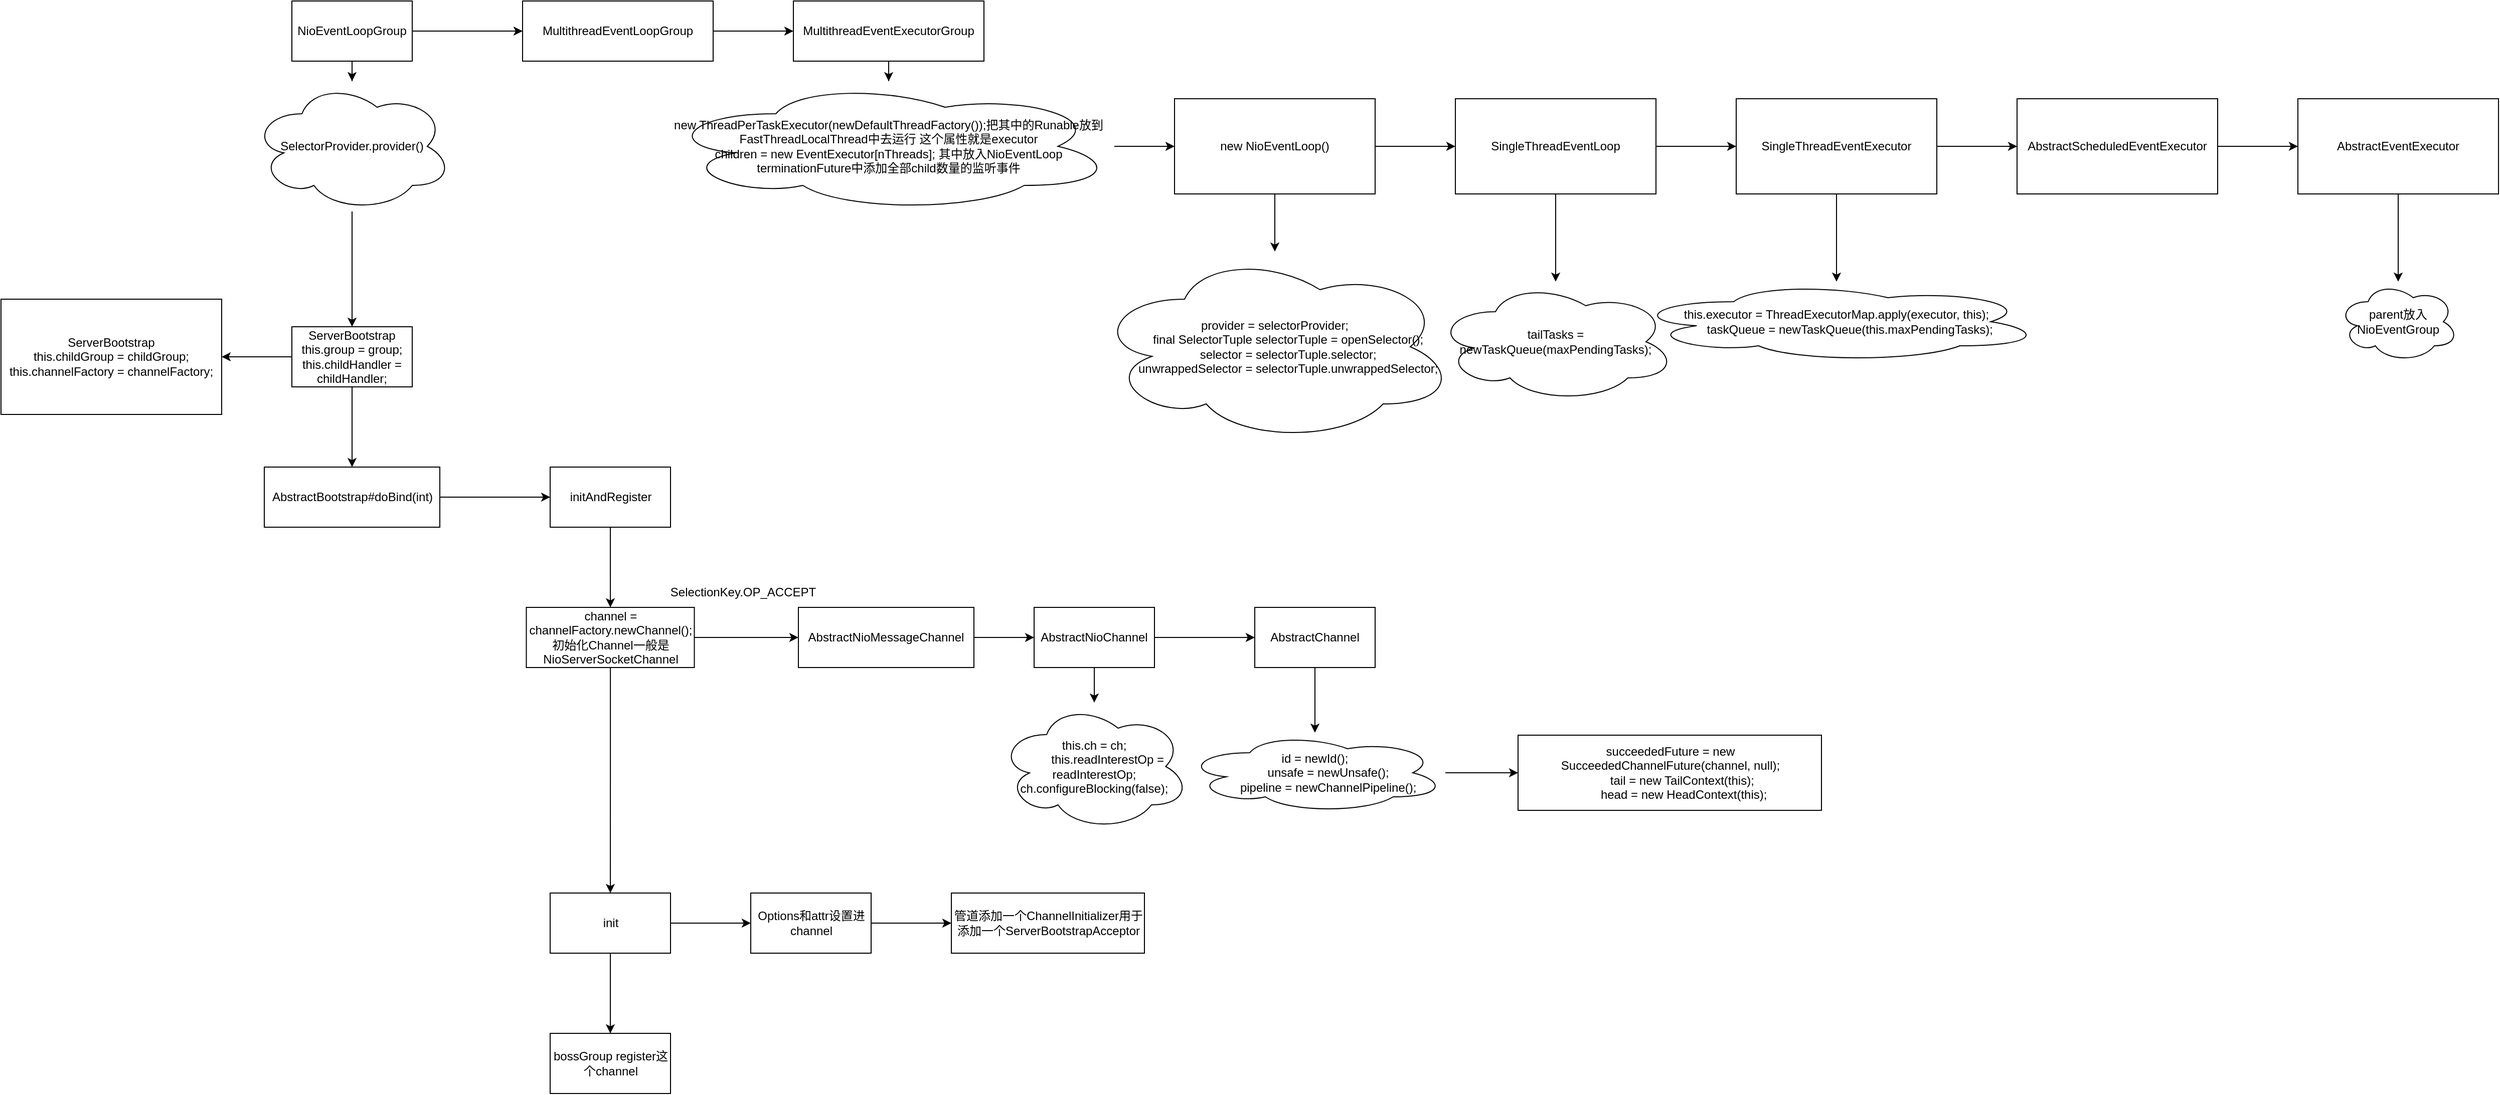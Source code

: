 <mxfile version="21.1.5" type="github">
  <diagram id="C5RBs43oDa-KdzZeNtuy" name="Page-1">
    <mxGraphModel dx="1434" dy="770" grid="1" gridSize="10" guides="1" tooltips="1" connect="1" arrows="1" fold="1" page="1" pageScale="1" pageWidth="827" pageHeight="1169" math="0" shadow="0">
      <root>
        <mxCell id="WIyWlLk6GJQsqaUBKTNV-0" />
        <mxCell id="WIyWlLk6GJQsqaUBKTNV-1" parent="WIyWlLk6GJQsqaUBKTNV-0" />
        <mxCell id="YezV5wfbExkr-e6byGoz-5" value="" style="edgeStyle=orthogonalEdgeStyle;rounded=0;orthogonalLoop=1;jettySize=auto;html=1;" parent="WIyWlLk6GJQsqaUBKTNV-1" source="YezV5wfbExkr-e6byGoz-0" target="YezV5wfbExkr-e6byGoz-4" edge="1">
          <mxGeometry relative="1" as="geometry" />
        </mxCell>
        <mxCell id="YezV5wfbExkr-e6byGoz-11" value="" style="edgeStyle=orthogonalEdgeStyle;rounded=0;orthogonalLoop=1;jettySize=auto;html=1;" parent="WIyWlLk6GJQsqaUBKTNV-1" source="YezV5wfbExkr-e6byGoz-0" target="YezV5wfbExkr-e6byGoz-6" edge="1">
          <mxGeometry relative="1" as="geometry" />
        </mxCell>
        <mxCell id="YezV5wfbExkr-e6byGoz-0" value="NioEventLoopGroup" style="rounded=0;whiteSpace=wrap;html=1;" parent="WIyWlLk6GJQsqaUBKTNV-1" vertex="1">
          <mxGeometry x="340" y="90" width="120" height="60" as="geometry" />
        </mxCell>
        <mxCell id="YezV5wfbExkr-e6byGoz-33" value="" style="edgeStyle=orthogonalEdgeStyle;rounded=0;orthogonalLoop=1;jettySize=auto;html=1;" parent="WIyWlLk6GJQsqaUBKTNV-1" source="YezV5wfbExkr-e6byGoz-4" target="YezV5wfbExkr-e6byGoz-32" edge="1">
          <mxGeometry relative="1" as="geometry" />
        </mxCell>
        <mxCell id="YezV5wfbExkr-e6byGoz-4" value="SelectorProvider.provider()" style="ellipse;shape=cloud;whiteSpace=wrap;html=1;rounded=0;" parent="WIyWlLk6GJQsqaUBKTNV-1" vertex="1">
          <mxGeometry x="300" y="170" width="200" height="130" as="geometry" />
        </mxCell>
        <mxCell id="YezV5wfbExkr-e6byGoz-10" value="" style="edgeStyle=orthogonalEdgeStyle;rounded=0;orthogonalLoop=1;jettySize=auto;html=1;" parent="WIyWlLk6GJQsqaUBKTNV-1" source="YezV5wfbExkr-e6byGoz-6" target="YezV5wfbExkr-e6byGoz-9" edge="1">
          <mxGeometry relative="1" as="geometry" />
        </mxCell>
        <mxCell id="YezV5wfbExkr-e6byGoz-6" value="MultithreadEventLoopGroup" style="rounded=0;whiteSpace=wrap;html=1;" parent="WIyWlLk6GJQsqaUBKTNV-1" vertex="1">
          <mxGeometry x="570" y="90" width="190" height="60" as="geometry" />
        </mxCell>
        <mxCell id="YezV5wfbExkr-e6byGoz-13" value="" style="edgeStyle=orthogonalEdgeStyle;rounded=0;orthogonalLoop=1;jettySize=auto;html=1;" parent="WIyWlLk6GJQsqaUBKTNV-1" source="YezV5wfbExkr-e6byGoz-9" target="YezV5wfbExkr-e6byGoz-12" edge="1">
          <mxGeometry relative="1" as="geometry" />
        </mxCell>
        <mxCell id="YezV5wfbExkr-e6byGoz-9" value="MultithreadEventExecutorGroup" style="rounded=0;whiteSpace=wrap;html=1;" parent="WIyWlLk6GJQsqaUBKTNV-1" vertex="1">
          <mxGeometry x="840" y="90" width="190" height="60" as="geometry" />
        </mxCell>
        <mxCell id="YezV5wfbExkr-e6byGoz-15" value="" style="edgeStyle=orthogonalEdgeStyle;rounded=0;orthogonalLoop=1;jettySize=auto;html=1;" parent="WIyWlLk6GJQsqaUBKTNV-1" source="YezV5wfbExkr-e6byGoz-12" target="YezV5wfbExkr-e6byGoz-14" edge="1">
          <mxGeometry relative="1" as="geometry" />
        </mxCell>
        <mxCell id="YezV5wfbExkr-e6byGoz-12" value="new ThreadPerTaskExecutor(newDefaultThreadFactory());把其中的Runable放到FastThreadLocalThread中去运行 这个属性就是executor&lt;br&gt;children = new EventExecutor[nThreads]; 其中放入NioEventLoop&lt;br&gt;terminationFuture中添加全部child数量的监听事件" style="ellipse;shape=cloud;whiteSpace=wrap;html=1;rounded=0;" parent="WIyWlLk6GJQsqaUBKTNV-1" vertex="1">
          <mxGeometry x="710" y="170" width="450" height="130" as="geometry" />
        </mxCell>
        <mxCell id="YezV5wfbExkr-e6byGoz-17" value="" style="edgeStyle=orthogonalEdgeStyle;rounded=0;orthogonalLoop=1;jettySize=auto;html=1;" parent="WIyWlLk6GJQsqaUBKTNV-1" source="YezV5wfbExkr-e6byGoz-14" target="YezV5wfbExkr-e6byGoz-16" edge="1">
          <mxGeometry relative="1" as="geometry" />
        </mxCell>
        <mxCell id="YezV5wfbExkr-e6byGoz-19" value="" style="edgeStyle=orthogonalEdgeStyle;rounded=0;orthogonalLoop=1;jettySize=auto;html=1;" parent="WIyWlLk6GJQsqaUBKTNV-1" source="YezV5wfbExkr-e6byGoz-14" target="YezV5wfbExkr-e6byGoz-18" edge="1">
          <mxGeometry relative="1" as="geometry" />
        </mxCell>
        <mxCell id="YezV5wfbExkr-e6byGoz-14" value="new NioEventLoop()" style="whiteSpace=wrap;html=1;rounded=0;" parent="WIyWlLk6GJQsqaUBKTNV-1" vertex="1">
          <mxGeometry x="1220" y="187.5" width="200" height="95" as="geometry" />
        </mxCell>
        <mxCell id="YezV5wfbExkr-e6byGoz-16" value="&lt;div&gt;provider = selectorProvider;&lt;/div&gt;&lt;div&gt;&amp;nbsp; &amp;nbsp; &amp;nbsp; &amp;nbsp; final SelectorTuple selectorTuple = openSelector();&lt;/div&gt;&lt;div&gt;&amp;nbsp; &amp;nbsp; &amp;nbsp; &amp;nbsp; selector = selectorTuple.selector;&lt;/div&gt;&lt;div&gt;&amp;nbsp; &amp;nbsp; &amp;nbsp; &amp;nbsp; unwrappedSelector = selectorTuple.unwrappedSelector;&lt;/div&gt;" style="ellipse;shape=cloud;whiteSpace=wrap;html=1;rounded=0;" parent="WIyWlLk6GJQsqaUBKTNV-1" vertex="1">
          <mxGeometry x="1140" y="340" width="360" height="190" as="geometry" />
        </mxCell>
        <mxCell id="YezV5wfbExkr-e6byGoz-21" value="" style="edgeStyle=orthogonalEdgeStyle;rounded=0;orthogonalLoop=1;jettySize=auto;html=1;" parent="WIyWlLk6GJQsqaUBKTNV-1" source="YezV5wfbExkr-e6byGoz-18" target="YezV5wfbExkr-e6byGoz-20" edge="1">
          <mxGeometry relative="1" as="geometry" />
        </mxCell>
        <mxCell id="YezV5wfbExkr-e6byGoz-31" value="" style="edgeStyle=orthogonalEdgeStyle;rounded=0;orthogonalLoop=1;jettySize=auto;html=1;" parent="WIyWlLk6GJQsqaUBKTNV-1" source="YezV5wfbExkr-e6byGoz-18" target="YezV5wfbExkr-e6byGoz-30" edge="1">
          <mxGeometry relative="1" as="geometry" />
        </mxCell>
        <mxCell id="YezV5wfbExkr-e6byGoz-18" value="SingleThreadEventLoop" style="whiteSpace=wrap;html=1;rounded=0;" parent="WIyWlLk6GJQsqaUBKTNV-1" vertex="1">
          <mxGeometry x="1500" y="187.5" width="200" height="95" as="geometry" />
        </mxCell>
        <mxCell id="YezV5wfbExkr-e6byGoz-23" value="" style="edgeStyle=orthogonalEdgeStyle;rounded=0;orthogonalLoop=1;jettySize=auto;html=1;" parent="WIyWlLk6GJQsqaUBKTNV-1" source="YezV5wfbExkr-e6byGoz-20" target="YezV5wfbExkr-e6byGoz-22" edge="1">
          <mxGeometry relative="1" as="geometry" />
        </mxCell>
        <mxCell id="YezV5wfbExkr-e6byGoz-29" value="" style="edgeStyle=orthogonalEdgeStyle;rounded=0;orthogonalLoop=1;jettySize=auto;html=1;" parent="WIyWlLk6GJQsqaUBKTNV-1" source="YezV5wfbExkr-e6byGoz-20" target="YezV5wfbExkr-e6byGoz-28" edge="1">
          <mxGeometry relative="1" as="geometry" />
        </mxCell>
        <mxCell id="YezV5wfbExkr-e6byGoz-20" value="SingleThreadEventExecutor" style="whiteSpace=wrap;html=1;rounded=0;" parent="WIyWlLk6GJQsqaUBKTNV-1" vertex="1">
          <mxGeometry x="1780" y="187.5" width="200" height="95" as="geometry" />
        </mxCell>
        <mxCell id="YezV5wfbExkr-e6byGoz-25" value="" style="edgeStyle=orthogonalEdgeStyle;rounded=0;orthogonalLoop=1;jettySize=auto;html=1;" parent="WIyWlLk6GJQsqaUBKTNV-1" source="YezV5wfbExkr-e6byGoz-22" target="YezV5wfbExkr-e6byGoz-24" edge="1">
          <mxGeometry relative="1" as="geometry" />
        </mxCell>
        <mxCell id="YezV5wfbExkr-e6byGoz-22" value="AbstractScheduledEventExecutor" style="whiteSpace=wrap;html=1;rounded=0;" parent="WIyWlLk6GJQsqaUBKTNV-1" vertex="1">
          <mxGeometry x="2060" y="187.5" width="200" height="95" as="geometry" />
        </mxCell>
        <mxCell id="YezV5wfbExkr-e6byGoz-27" value="" style="edgeStyle=orthogonalEdgeStyle;rounded=0;orthogonalLoop=1;jettySize=auto;html=1;" parent="WIyWlLk6GJQsqaUBKTNV-1" source="YezV5wfbExkr-e6byGoz-24" target="YezV5wfbExkr-e6byGoz-26" edge="1">
          <mxGeometry relative="1" as="geometry" />
        </mxCell>
        <mxCell id="YezV5wfbExkr-e6byGoz-24" value="AbstractEventExecutor" style="whiteSpace=wrap;html=1;rounded=0;" parent="WIyWlLk6GJQsqaUBKTNV-1" vertex="1">
          <mxGeometry x="2340" y="187.5" width="200" height="95" as="geometry" />
        </mxCell>
        <mxCell id="YezV5wfbExkr-e6byGoz-26" value="parent放入NioEventGroup" style="ellipse;shape=cloud;whiteSpace=wrap;html=1;rounded=0;" parent="WIyWlLk6GJQsqaUBKTNV-1" vertex="1">
          <mxGeometry x="2380" y="370" width="120" height="80" as="geometry" />
        </mxCell>
        <mxCell id="YezV5wfbExkr-e6byGoz-28" value="&lt;div&gt;this.executor = ThreadExecutorMap.apply(executor, this);&lt;/div&gt;&lt;div&gt;&amp;nbsp; &amp;nbsp; &amp;nbsp; &amp;nbsp; taskQueue = newTaskQueue(this.maxPendingTasks);&lt;/div&gt;" style="ellipse;shape=cloud;whiteSpace=wrap;html=1;rounded=0;" parent="WIyWlLk6GJQsqaUBKTNV-1" vertex="1">
          <mxGeometry x="1675" y="370" width="410" height="80" as="geometry" />
        </mxCell>
        <mxCell id="YezV5wfbExkr-e6byGoz-30" value="tailTasks = newTaskQueue(maxPendingTasks);" style="ellipse;shape=cloud;whiteSpace=wrap;html=1;rounded=0;" parent="WIyWlLk6GJQsqaUBKTNV-1" vertex="1">
          <mxGeometry x="1480" y="370" width="240" height="120" as="geometry" />
        </mxCell>
        <mxCell id="YezV5wfbExkr-e6byGoz-35" value="" style="edgeStyle=orthogonalEdgeStyle;rounded=0;orthogonalLoop=1;jettySize=auto;html=1;" parent="WIyWlLk6GJQsqaUBKTNV-1" source="YezV5wfbExkr-e6byGoz-32" target="YezV5wfbExkr-e6byGoz-34" edge="1">
          <mxGeometry relative="1" as="geometry" />
        </mxCell>
        <mxCell id="03fZ7KgPIVQaMH1wQuBe-1" value="" style="edgeStyle=orthogonalEdgeStyle;rounded=0;orthogonalLoop=1;jettySize=auto;html=1;" edge="1" parent="WIyWlLk6GJQsqaUBKTNV-1" source="YezV5wfbExkr-e6byGoz-32" target="03fZ7KgPIVQaMH1wQuBe-0">
          <mxGeometry relative="1" as="geometry" />
        </mxCell>
        <mxCell id="YezV5wfbExkr-e6byGoz-32" value="ServerBootstrap&lt;br&gt;this.group = group;&lt;br&gt;this.childHandler = childHandler;" style="whiteSpace=wrap;html=1;rounded=0;" parent="WIyWlLk6GJQsqaUBKTNV-1" vertex="1">
          <mxGeometry x="340" y="415" width="120" height="60" as="geometry" />
        </mxCell>
        <mxCell id="YezV5wfbExkr-e6byGoz-34" value="ServerBootstrap&lt;br&gt;this.childGroup = childGroup;&lt;br&gt;this.channelFactory = channelFactory;" style="whiteSpace=wrap;html=1;rounded=0;" parent="WIyWlLk6GJQsqaUBKTNV-1" vertex="1">
          <mxGeometry x="50" y="387.5" width="220" height="115" as="geometry" />
        </mxCell>
        <mxCell id="03fZ7KgPIVQaMH1wQuBe-3" value="" style="edgeStyle=orthogonalEdgeStyle;rounded=0;orthogonalLoop=1;jettySize=auto;html=1;" edge="1" parent="WIyWlLk6GJQsqaUBKTNV-1" source="03fZ7KgPIVQaMH1wQuBe-0" target="03fZ7KgPIVQaMH1wQuBe-2">
          <mxGeometry relative="1" as="geometry" />
        </mxCell>
        <mxCell id="03fZ7KgPIVQaMH1wQuBe-0" value="AbstractBootstrap#doBind(int)" style="whiteSpace=wrap;html=1;rounded=0;" vertex="1" parent="WIyWlLk6GJQsqaUBKTNV-1">
          <mxGeometry x="312.5" y="555" width="175" height="60" as="geometry" />
        </mxCell>
        <mxCell id="03fZ7KgPIVQaMH1wQuBe-5" value="" style="edgeStyle=orthogonalEdgeStyle;rounded=0;orthogonalLoop=1;jettySize=auto;html=1;" edge="1" parent="WIyWlLk6GJQsqaUBKTNV-1" source="03fZ7KgPIVQaMH1wQuBe-2" target="03fZ7KgPIVQaMH1wQuBe-4">
          <mxGeometry relative="1" as="geometry" />
        </mxCell>
        <mxCell id="03fZ7KgPIVQaMH1wQuBe-2" value="initAndRegister" style="whiteSpace=wrap;html=1;rounded=0;" vertex="1" parent="WIyWlLk6GJQsqaUBKTNV-1">
          <mxGeometry x="597.5" y="555" width="120" height="60" as="geometry" />
        </mxCell>
        <mxCell id="03fZ7KgPIVQaMH1wQuBe-7" value="" style="edgeStyle=orthogonalEdgeStyle;rounded=0;orthogonalLoop=1;jettySize=auto;html=1;" edge="1" parent="WIyWlLk6GJQsqaUBKTNV-1" source="03fZ7KgPIVQaMH1wQuBe-4" target="03fZ7KgPIVQaMH1wQuBe-6">
          <mxGeometry relative="1" as="geometry" />
        </mxCell>
        <mxCell id="03fZ7KgPIVQaMH1wQuBe-22" value="" style="edgeStyle=orthogonalEdgeStyle;rounded=0;orthogonalLoop=1;jettySize=auto;html=1;" edge="1" parent="WIyWlLk6GJQsqaUBKTNV-1" source="03fZ7KgPIVQaMH1wQuBe-4" target="03fZ7KgPIVQaMH1wQuBe-21">
          <mxGeometry relative="1" as="geometry" />
        </mxCell>
        <mxCell id="03fZ7KgPIVQaMH1wQuBe-4" value="channel = channelFactory.newChannel();初始化Channel一般是NioServerSocketChannel" style="whiteSpace=wrap;html=1;rounded=0;" vertex="1" parent="WIyWlLk6GJQsqaUBKTNV-1">
          <mxGeometry x="573.75" y="695" width="167.5" height="60" as="geometry" />
        </mxCell>
        <mxCell id="03fZ7KgPIVQaMH1wQuBe-15" value="" style="edgeStyle=orthogonalEdgeStyle;rounded=0;orthogonalLoop=1;jettySize=auto;html=1;" edge="1" parent="WIyWlLk6GJQsqaUBKTNV-1" source="03fZ7KgPIVQaMH1wQuBe-6" target="03fZ7KgPIVQaMH1wQuBe-14">
          <mxGeometry relative="1" as="geometry" />
        </mxCell>
        <mxCell id="03fZ7KgPIVQaMH1wQuBe-6" value="AbstractNioMessageChannel" style="whiteSpace=wrap;html=1;rounded=0;" vertex="1" parent="WIyWlLk6GJQsqaUBKTNV-1">
          <mxGeometry x="845" y="695" width="175" height="60" as="geometry" />
        </mxCell>
        <mxCell id="03fZ7KgPIVQaMH1wQuBe-11" value="" style="edgeStyle=orthogonalEdgeStyle;rounded=0;orthogonalLoop=1;jettySize=auto;html=1;" edge="1" parent="WIyWlLk6GJQsqaUBKTNV-1" source="03fZ7KgPIVQaMH1wQuBe-8" target="03fZ7KgPIVQaMH1wQuBe-10">
          <mxGeometry relative="1" as="geometry" />
        </mxCell>
        <mxCell id="03fZ7KgPIVQaMH1wQuBe-8" value="AbstractChannel" style="whiteSpace=wrap;html=1;rounded=0;" vertex="1" parent="WIyWlLk6GJQsqaUBKTNV-1">
          <mxGeometry x="1300" y="695" width="120" height="60" as="geometry" />
        </mxCell>
        <mxCell id="03fZ7KgPIVQaMH1wQuBe-13" value="" style="edgeStyle=orthogonalEdgeStyle;rounded=0;orthogonalLoop=1;jettySize=auto;html=1;" edge="1" parent="WIyWlLk6GJQsqaUBKTNV-1" source="03fZ7KgPIVQaMH1wQuBe-10" target="03fZ7KgPIVQaMH1wQuBe-12">
          <mxGeometry relative="1" as="geometry" />
        </mxCell>
        <mxCell id="03fZ7KgPIVQaMH1wQuBe-10" value="&lt;div&gt;id = newId();&lt;/div&gt;&lt;div&gt;&amp;nbsp; &amp;nbsp; &amp;nbsp; &amp;nbsp; unsafe = newUnsafe();&lt;/div&gt;&lt;div&gt;&amp;nbsp; &amp;nbsp; &amp;nbsp; &amp;nbsp; pipeline = newChannelPipeline();&lt;/div&gt;" style="ellipse;shape=cloud;whiteSpace=wrap;html=1;rounded=0;" vertex="1" parent="WIyWlLk6GJQsqaUBKTNV-1">
          <mxGeometry x="1230" y="820" width="260" height="80" as="geometry" />
        </mxCell>
        <mxCell id="03fZ7KgPIVQaMH1wQuBe-12" value="&lt;div&gt;succeededFuture = new SucceededChannelFuture(channel, null);&lt;/div&gt;&lt;div&gt;&amp;nbsp; &amp;nbsp; &amp;nbsp; &amp;nbsp;&lt;span style=&quot;background-color: initial;&quot;&gt;tail = new TailContext(this);&lt;/span&gt;&lt;/div&gt;&lt;div&gt;&amp;nbsp; &amp;nbsp; &amp;nbsp; &amp;nbsp; head = new HeadContext(this);&lt;/div&gt;" style="whiteSpace=wrap;html=1;rounded=0;" vertex="1" parent="WIyWlLk6GJQsqaUBKTNV-1">
          <mxGeometry x="1562.5" y="822.5" width="302.5" height="75" as="geometry" />
        </mxCell>
        <mxCell id="03fZ7KgPIVQaMH1wQuBe-18" value="" style="edgeStyle=orthogonalEdgeStyle;rounded=0;orthogonalLoop=1;jettySize=auto;html=1;" edge="1" parent="WIyWlLk6GJQsqaUBKTNV-1" source="03fZ7KgPIVQaMH1wQuBe-14" target="03fZ7KgPIVQaMH1wQuBe-17">
          <mxGeometry relative="1" as="geometry" />
        </mxCell>
        <mxCell id="03fZ7KgPIVQaMH1wQuBe-19" value="" style="edgeStyle=orthogonalEdgeStyle;rounded=0;orthogonalLoop=1;jettySize=auto;html=1;" edge="1" parent="WIyWlLk6GJQsqaUBKTNV-1" source="03fZ7KgPIVQaMH1wQuBe-14" target="03fZ7KgPIVQaMH1wQuBe-8">
          <mxGeometry relative="1" as="geometry" />
        </mxCell>
        <mxCell id="03fZ7KgPIVQaMH1wQuBe-14" value="AbstractNioChannel" style="whiteSpace=wrap;html=1;rounded=0;" vertex="1" parent="WIyWlLk6GJQsqaUBKTNV-1">
          <mxGeometry x="1080" y="695" width="120" height="60" as="geometry" />
        </mxCell>
        <mxCell id="03fZ7KgPIVQaMH1wQuBe-17" value="&lt;div&gt;this.ch = ch;&lt;/div&gt;&lt;div&gt;&amp;nbsp; &amp;nbsp; &amp;nbsp; &amp;nbsp; this.readInterestOp = readInterestOp;&lt;/div&gt;&lt;div&gt;ch.configureBlocking(false);&lt;br&gt;&lt;/div&gt;" style="ellipse;shape=cloud;whiteSpace=wrap;html=1;rounded=0;" vertex="1" parent="WIyWlLk6GJQsqaUBKTNV-1">
          <mxGeometry x="1045" y="790" width="190" height="127.5" as="geometry" />
        </mxCell>
        <mxCell id="03fZ7KgPIVQaMH1wQuBe-20" value="SelectionKey.OP_ACCEPT" style="text;html=1;strokeColor=none;fillColor=none;align=center;verticalAlign=middle;whiteSpace=wrap;rounded=0;" vertex="1" parent="WIyWlLk6GJQsqaUBKTNV-1">
          <mxGeometry x="760" y="665" width="60" height="30" as="geometry" />
        </mxCell>
        <mxCell id="03fZ7KgPIVQaMH1wQuBe-24" value="" style="edgeStyle=orthogonalEdgeStyle;rounded=0;orthogonalLoop=1;jettySize=auto;html=1;" edge="1" parent="WIyWlLk6GJQsqaUBKTNV-1" source="03fZ7KgPIVQaMH1wQuBe-21" target="03fZ7KgPIVQaMH1wQuBe-23">
          <mxGeometry relative="1" as="geometry" />
        </mxCell>
        <mxCell id="03fZ7KgPIVQaMH1wQuBe-28" value="" style="edgeStyle=orthogonalEdgeStyle;rounded=0;orthogonalLoop=1;jettySize=auto;html=1;" edge="1" parent="WIyWlLk6GJQsqaUBKTNV-1" source="03fZ7KgPIVQaMH1wQuBe-21" target="03fZ7KgPIVQaMH1wQuBe-27">
          <mxGeometry relative="1" as="geometry" />
        </mxCell>
        <mxCell id="03fZ7KgPIVQaMH1wQuBe-21" value="init" style="whiteSpace=wrap;html=1;rounded=0;" vertex="1" parent="WIyWlLk6GJQsqaUBKTNV-1">
          <mxGeometry x="597.5" y="980" width="120" height="60" as="geometry" />
        </mxCell>
        <mxCell id="03fZ7KgPIVQaMH1wQuBe-26" value="" style="edgeStyle=orthogonalEdgeStyle;rounded=0;orthogonalLoop=1;jettySize=auto;html=1;" edge="1" parent="WIyWlLk6GJQsqaUBKTNV-1" source="03fZ7KgPIVQaMH1wQuBe-23" target="03fZ7KgPIVQaMH1wQuBe-25">
          <mxGeometry relative="1" as="geometry" />
        </mxCell>
        <mxCell id="03fZ7KgPIVQaMH1wQuBe-23" value="Options和attr设置进channel" style="whiteSpace=wrap;html=1;rounded=0;" vertex="1" parent="WIyWlLk6GJQsqaUBKTNV-1">
          <mxGeometry x="797.5" y="980" width="120" height="60" as="geometry" />
        </mxCell>
        <mxCell id="03fZ7KgPIVQaMH1wQuBe-25" value="管道添加一个ChannelInitializer用于添加一个ServerBootstrapAcceptor" style="whiteSpace=wrap;html=1;rounded=0;" vertex="1" parent="WIyWlLk6GJQsqaUBKTNV-1">
          <mxGeometry x="997.5" y="980" width="192.5" height="60" as="geometry" />
        </mxCell>
        <mxCell id="03fZ7KgPIVQaMH1wQuBe-27" value="bossGroup register这个channel" style="whiteSpace=wrap;html=1;rounded=0;" vertex="1" parent="WIyWlLk6GJQsqaUBKTNV-1">
          <mxGeometry x="597.5" y="1120" width="120" height="60" as="geometry" />
        </mxCell>
      </root>
    </mxGraphModel>
  </diagram>
</mxfile>
